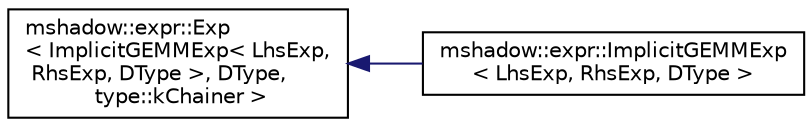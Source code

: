 digraph "Graphical Class Hierarchy"
{
 // LATEX_PDF_SIZE
  edge [fontname="Helvetica",fontsize="10",labelfontname="Helvetica",labelfontsize="10"];
  node [fontname="Helvetica",fontsize="10",shape=record];
  rankdir="LR";
  Node0 [label="mshadow::expr::Exp\l\< ImplicitGEMMExp\< LhsExp,\l RhsExp, DType \>, DType,\l type::kChainer \>",height=0.2,width=0.4,color="black", fillcolor="white", style="filled",URL="$structmshadow_1_1expr_1_1Exp.html",tooltip=" "];
  Node0 -> Node1 [dir="back",color="midnightblue",fontsize="10",style="solid",fontname="Helvetica"];
  Node1 [label="mshadow::expr::ImplicitGEMMExp\l\< LhsExp, RhsExp, DType \>",height=0.2,width=0.4,color="black", fillcolor="white", style="filled",URL="$structmshadow_1_1expr_1_1ImplicitGEMMExp.html",tooltip="Matrix multiplication."];
}
